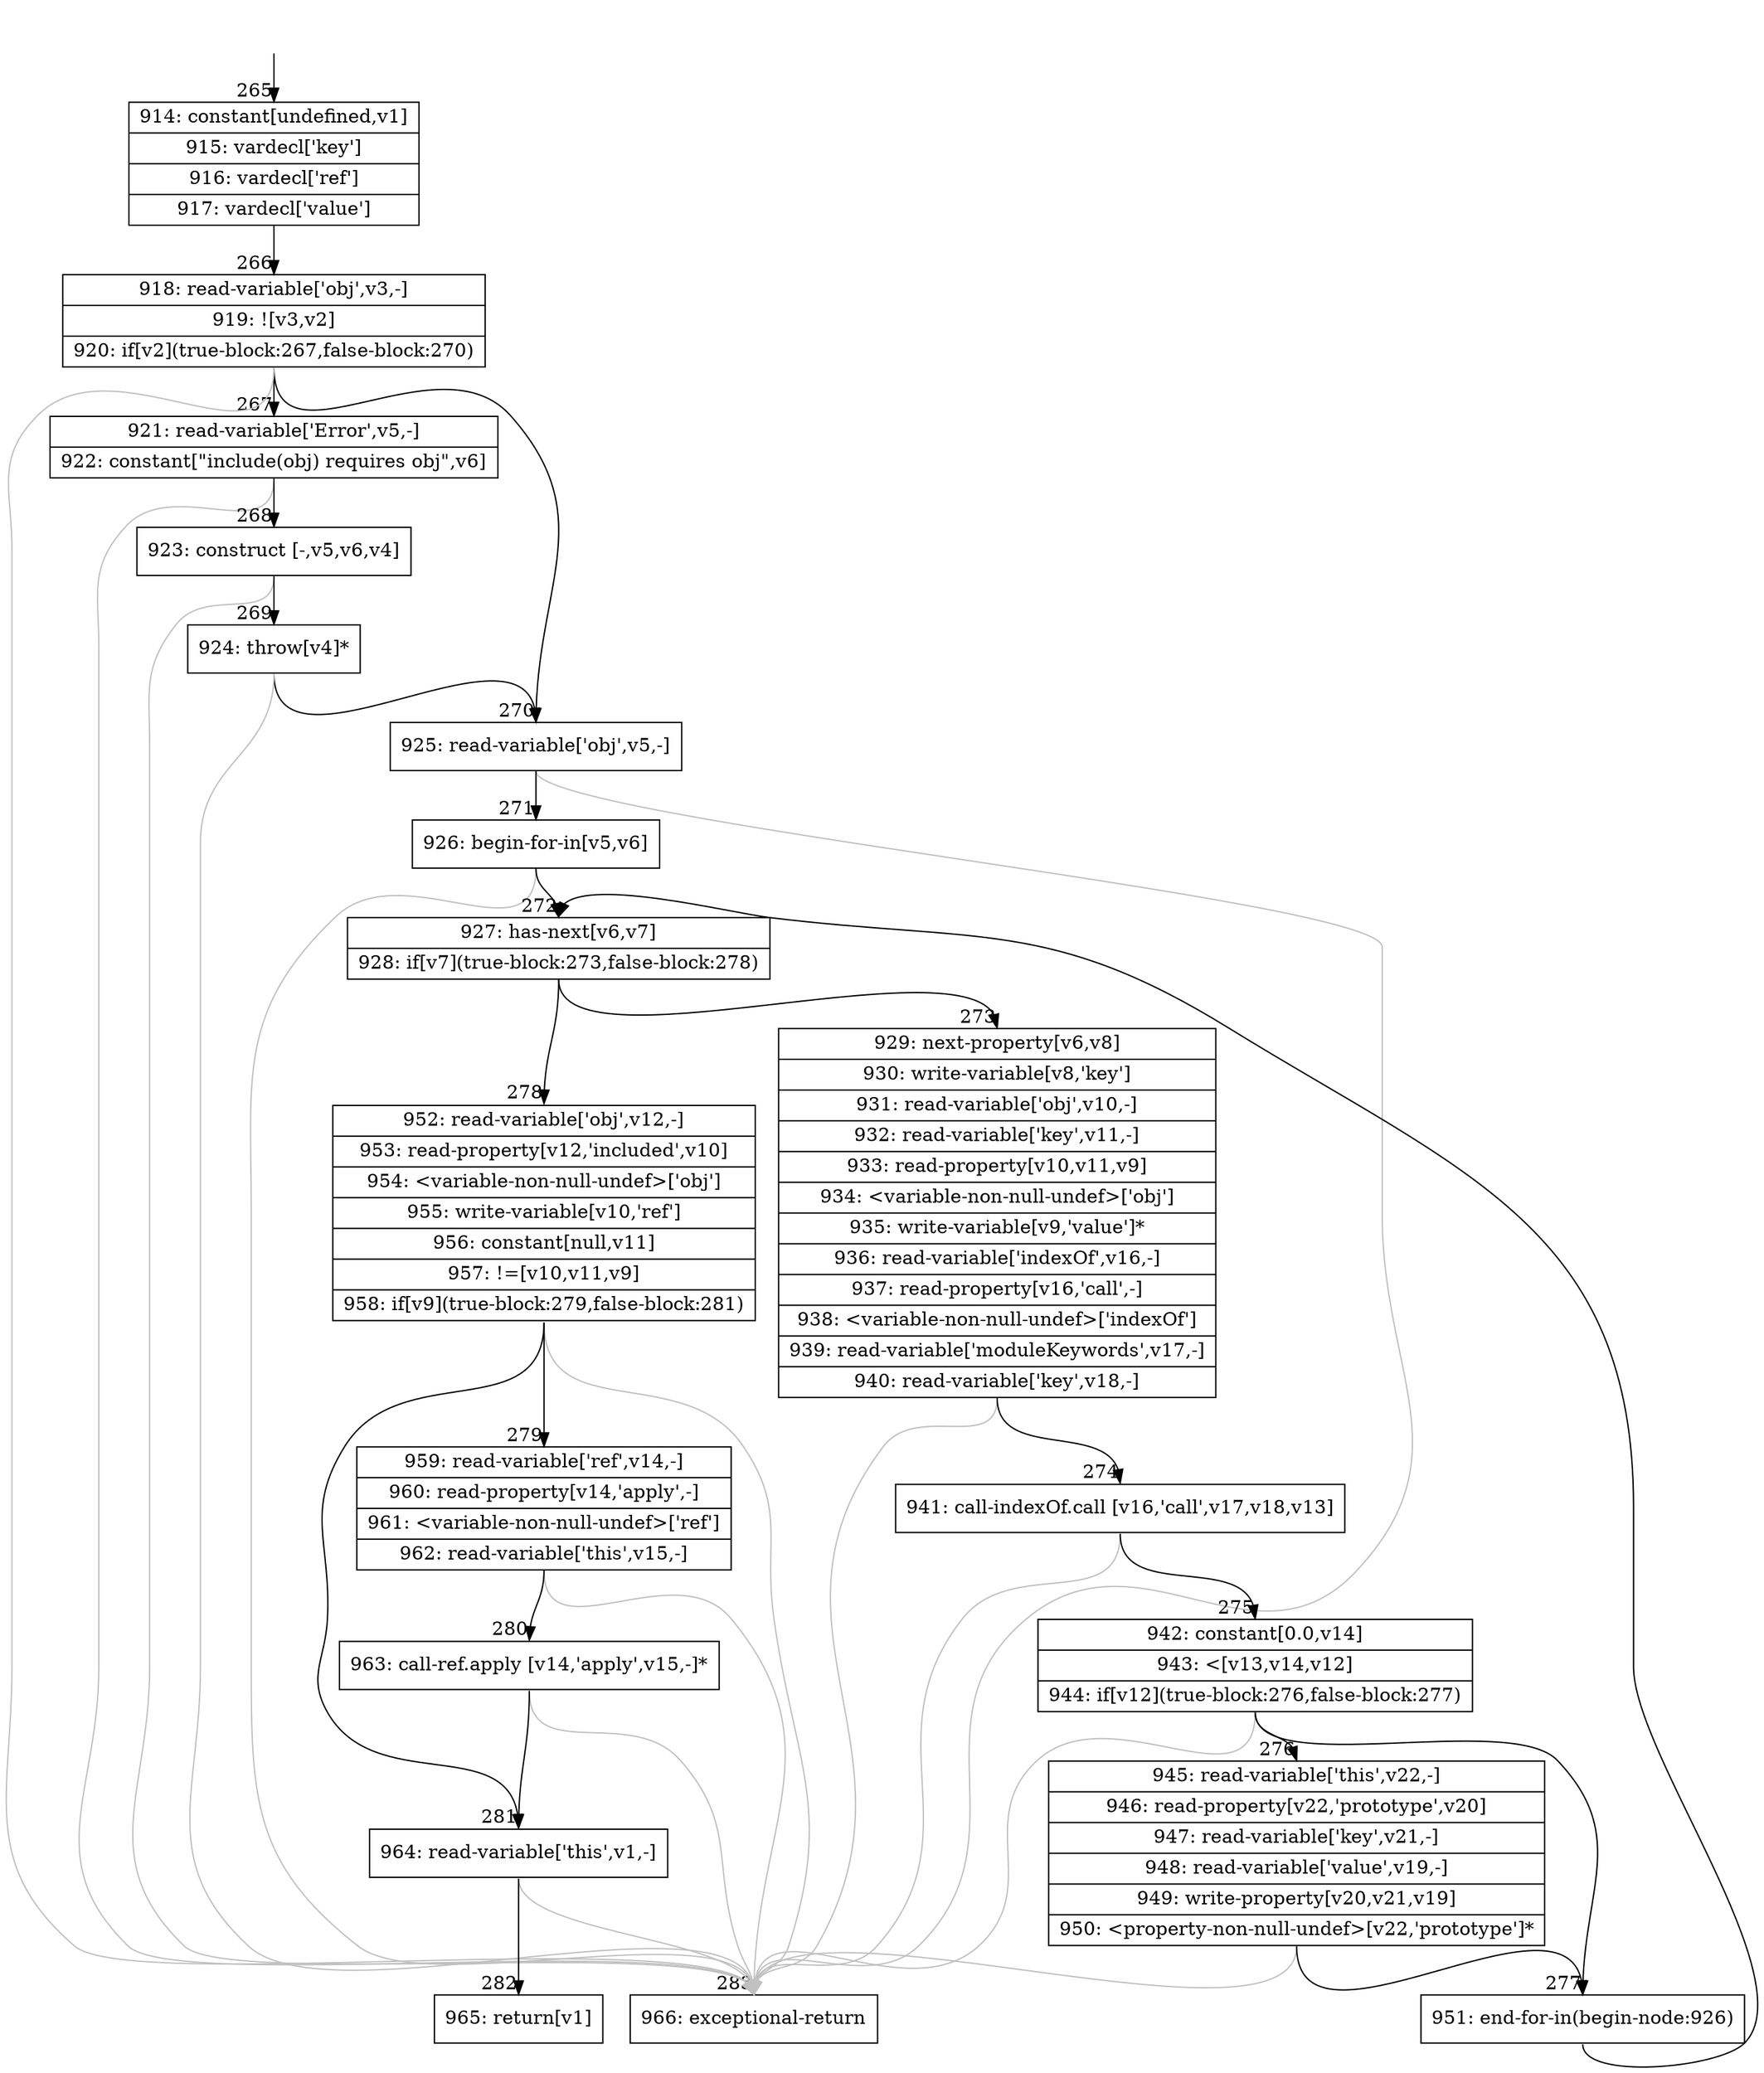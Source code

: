 digraph {
rankdir="TD"
BB_entry19[shape=none,label=""];
BB_entry19 -> BB265 [tailport=s, headport=n, headlabel="    265"]
BB265 [shape=record label="{914: constant[undefined,v1]|915: vardecl['key']|916: vardecl['ref']|917: vardecl['value']}" ] 
BB265 -> BB266 [tailport=s, headport=n, headlabel="      266"]
BB266 [shape=record label="{918: read-variable['obj',v3,-]|919: ![v3,v2]|920: if[v2](true-block:267,false-block:270)}" ] 
BB266 -> BB267 [tailport=s, headport=n, headlabel="      267"]
BB266 -> BB270 [tailport=s, headport=n, headlabel="      270"]
BB266 -> BB283 [tailport=s, headport=n, color=gray, headlabel="      283"]
BB267 [shape=record label="{921: read-variable['Error',v5,-]|922: constant[\"include(obj) requires obj\",v6]}" ] 
BB267 -> BB268 [tailport=s, headport=n, headlabel="      268"]
BB267 -> BB283 [tailport=s, headport=n, color=gray]
BB268 [shape=record label="{923: construct [-,v5,v6,v4]}" ] 
BB268 -> BB269 [tailport=s, headport=n, headlabel="      269"]
BB268 -> BB283 [tailport=s, headport=n, color=gray]
BB269 [shape=record label="{924: throw[v4]*}" ] 
BB269 -> BB270 [tailport=s, headport=n]
BB269 -> BB283 [tailport=s, headport=n, color=gray]
BB270 [shape=record label="{925: read-variable['obj',v5,-]}" ] 
BB270 -> BB271 [tailport=s, headport=n, headlabel="      271"]
BB270 -> BB283 [tailport=s, headport=n, color=gray]
BB271 [shape=record label="{926: begin-for-in[v5,v6]}" ] 
BB271 -> BB272 [tailport=s, headport=n, headlabel="      272"]
BB271 -> BB283 [tailport=s, headport=n, color=gray]
BB272 [shape=record label="{927: has-next[v6,v7]|928: if[v7](true-block:273,false-block:278)}" ] 
BB272 -> BB273 [tailport=s, headport=n, headlabel="      273"]
BB272 -> BB278 [tailport=s, headport=n, headlabel="      278"]
BB273 [shape=record label="{929: next-property[v6,v8]|930: write-variable[v8,'key']|931: read-variable['obj',v10,-]|932: read-variable['key',v11,-]|933: read-property[v10,v11,v9]|934: \<variable-non-null-undef\>['obj']|935: write-variable[v9,'value']*|936: read-variable['indexOf',v16,-]|937: read-property[v16,'call',-]|938: \<variable-non-null-undef\>['indexOf']|939: read-variable['moduleKeywords',v17,-]|940: read-variable['key',v18,-]}" ] 
BB273 -> BB274 [tailport=s, headport=n, headlabel="      274"]
BB273 -> BB283 [tailport=s, headport=n, color=gray]
BB274 [shape=record label="{941: call-indexOf.call [v16,'call',v17,v18,v13]}" ] 
BB274 -> BB275 [tailport=s, headport=n, headlabel="      275"]
BB274 -> BB283 [tailport=s, headport=n, color=gray]
BB275 [shape=record label="{942: constant[0.0,v14]|943: \<[v13,v14,v12]|944: if[v12](true-block:276,false-block:277)}" ] 
BB275 -> BB276 [tailport=s, headport=n, headlabel="      276"]
BB275 -> BB277 [tailport=s, headport=n, headlabel="      277"]
BB275 -> BB283 [tailport=s, headport=n, color=gray]
BB276 [shape=record label="{945: read-variable['this',v22,-]|946: read-property[v22,'prototype',v20]|947: read-variable['key',v21,-]|948: read-variable['value',v19,-]|949: write-property[v20,v21,v19]|950: \<property-non-null-undef\>[v22,'prototype']*}" ] 
BB276 -> BB277 [tailport=s, headport=n]
BB276 -> BB283 [tailport=s, headport=n, color=gray]
BB277 [shape=record label="{951: end-for-in(begin-node:926)}" ] 
BB277 -> BB272 [tailport=s, headport=n]
BB278 [shape=record label="{952: read-variable['obj',v12,-]|953: read-property[v12,'included',v10]|954: \<variable-non-null-undef\>['obj']|955: write-variable[v10,'ref']|956: constant[null,v11]|957: !=[v10,v11,v9]|958: if[v9](true-block:279,false-block:281)}" ] 
BB278 -> BB279 [tailport=s, headport=n, headlabel="      279"]
BB278 -> BB281 [tailport=s, headport=n, headlabel="      281"]
BB278 -> BB283 [tailport=s, headport=n, color=gray]
BB279 [shape=record label="{959: read-variable['ref',v14,-]|960: read-property[v14,'apply',-]|961: \<variable-non-null-undef\>['ref']|962: read-variable['this',v15,-]}" ] 
BB279 -> BB280 [tailport=s, headport=n, headlabel="      280"]
BB279 -> BB283 [tailport=s, headport=n, color=gray]
BB280 [shape=record label="{963: call-ref.apply [v14,'apply',v15,-]*}" ] 
BB280 -> BB281 [tailport=s, headport=n]
BB280 -> BB283 [tailport=s, headport=n, color=gray]
BB281 [shape=record label="{964: read-variable['this',v1,-]}" ] 
BB281 -> BB282 [tailport=s, headport=n, headlabel="      282"]
BB281 -> BB283 [tailport=s, headport=n, color=gray]
BB282 [shape=record label="{965: return[v1]}" ] 
BB283 [shape=record label="{966: exceptional-return}" ] 
//#$~ 230
}
